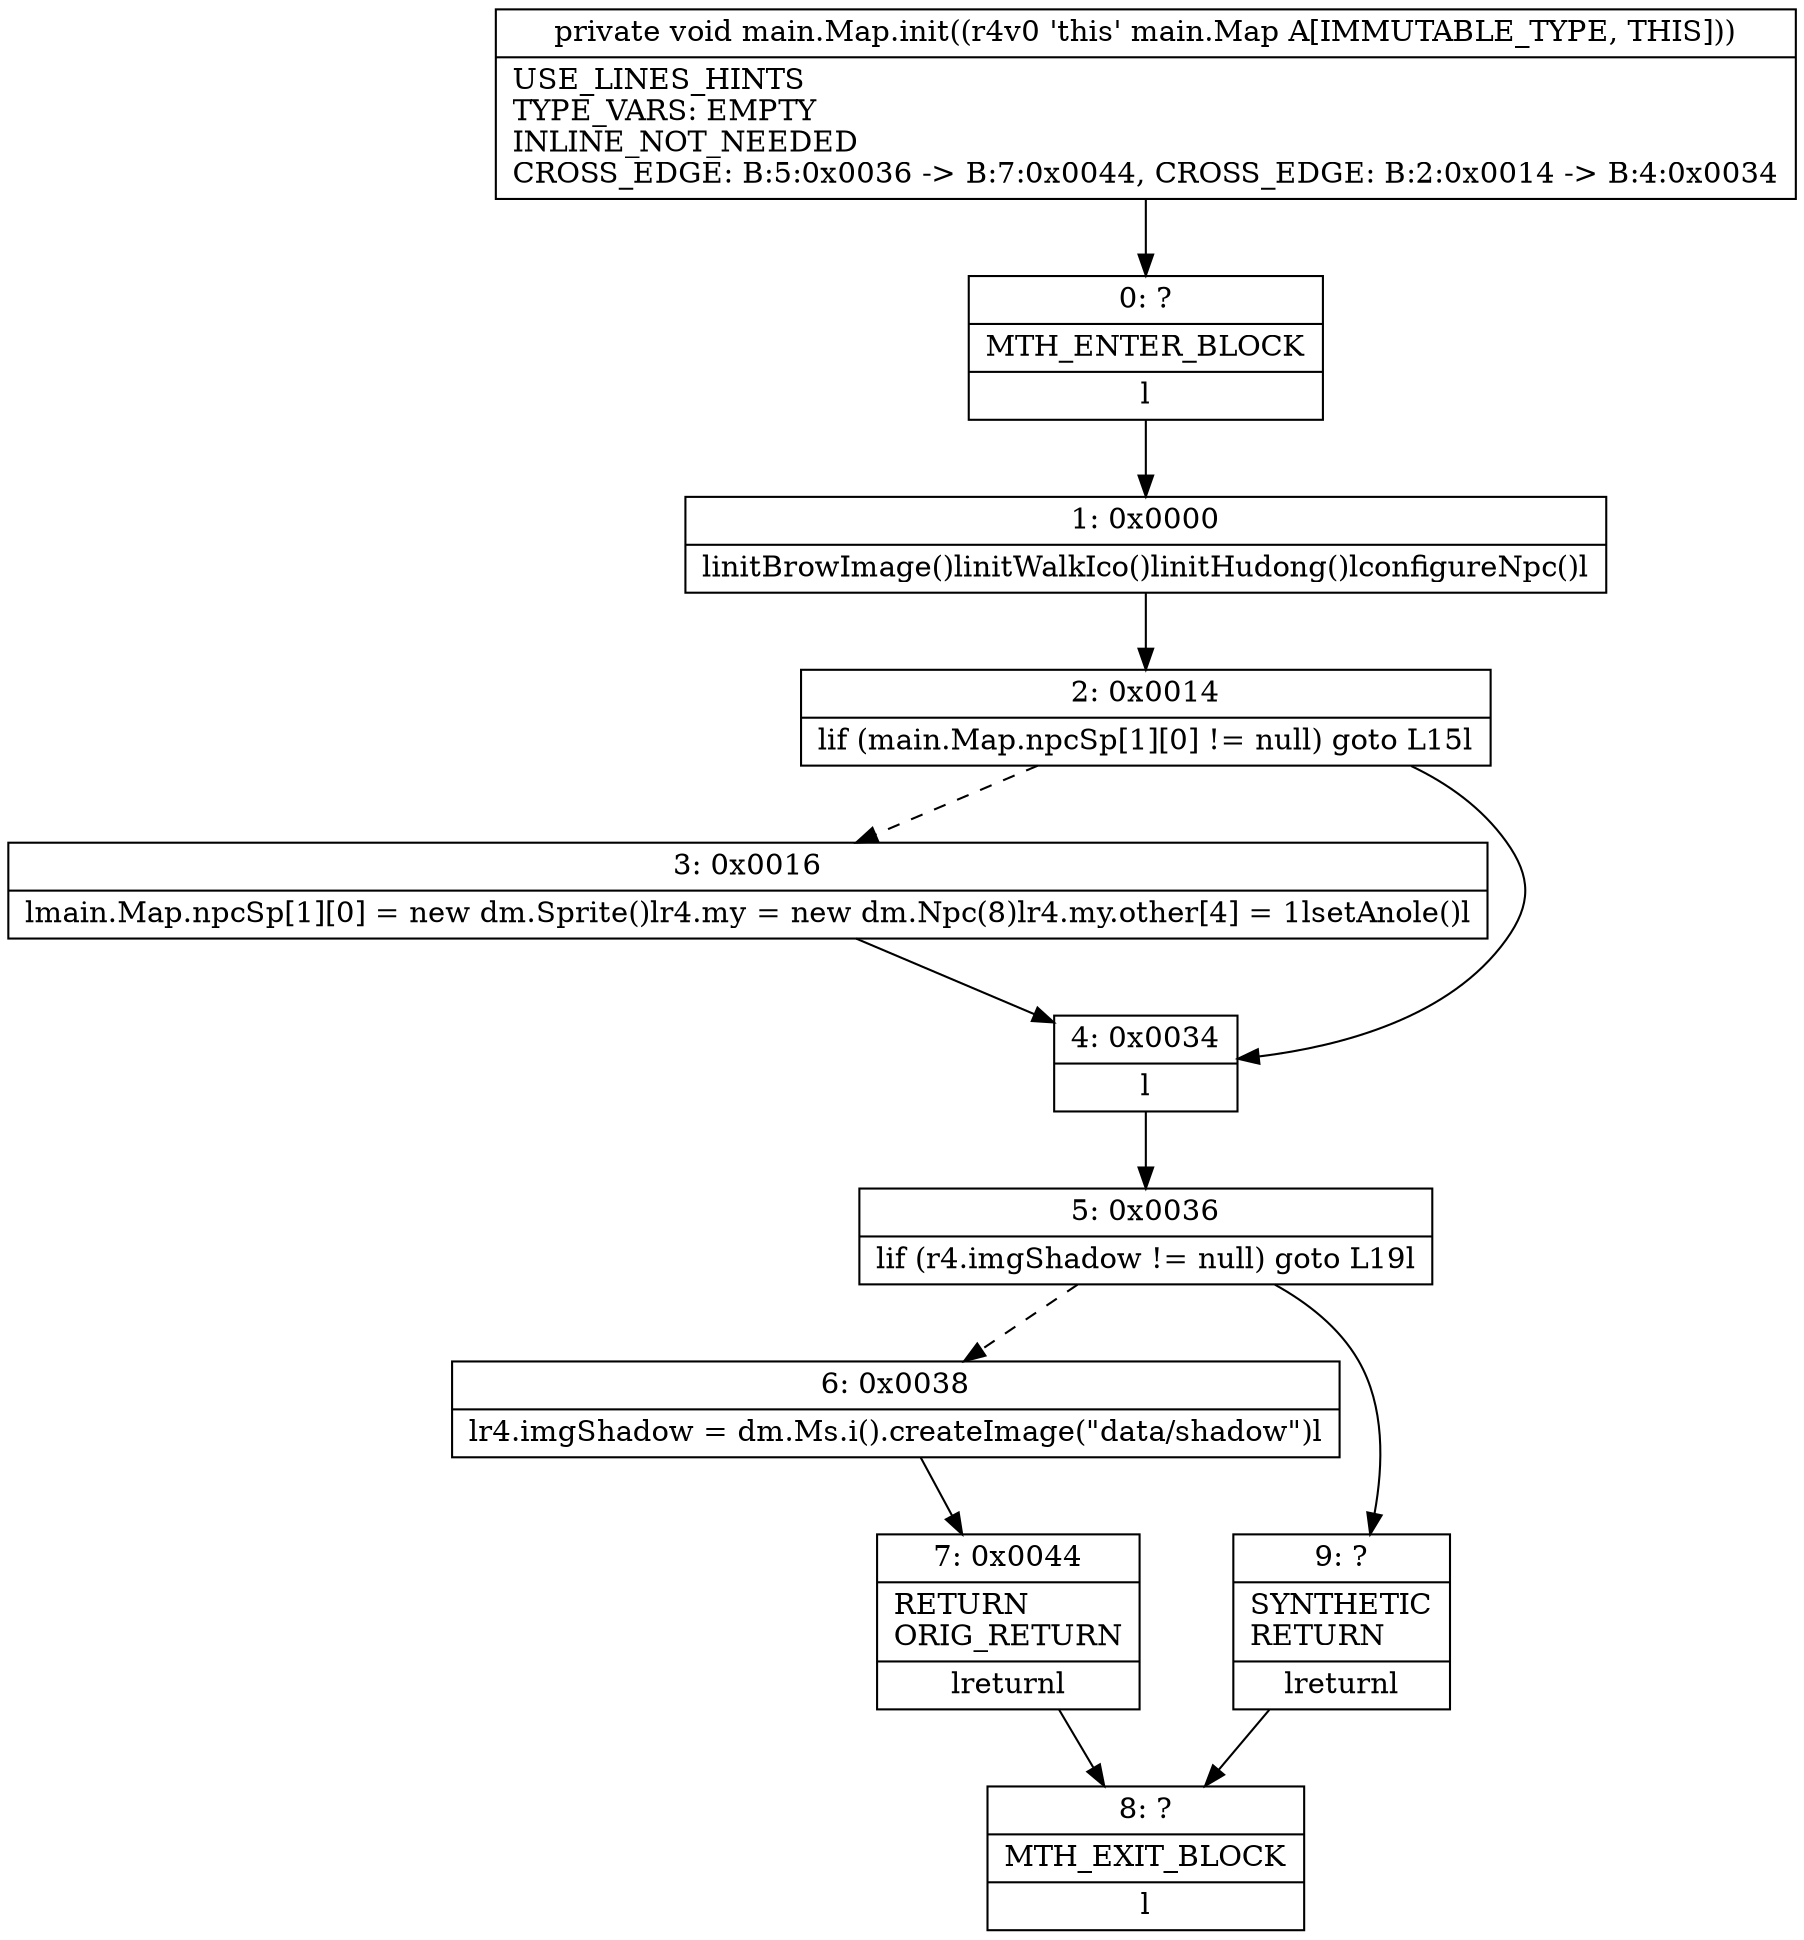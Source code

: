 digraph "CFG formain.Map.init()V" {
Node_0 [shape=record,label="{0\:\ ?|MTH_ENTER_BLOCK\l|l}"];
Node_1 [shape=record,label="{1\:\ 0x0000|linitBrowImage()linitWalkIco()linitHudong()lconfigureNpc()l}"];
Node_2 [shape=record,label="{2\:\ 0x0014|lif (main.Map.npcSp[1][0] != null) goto L15l}"];
Node_3 [shape=record,label="{3\:\ 0x0016|lmain.Map.npcSp[1][0] = new dm.Sprite()lr4.my = new dm.Npc(8)lr4.my.other[4] = 1lsetAnole()l}"];
Node_4 [shape=record,label="{4\:\ 0x0034|l}"];
Node_5 [shape=record,label="{5\:\ 0x0036|lif (r4.imgShadow != null) goto L19l}"];
Node_6 [shape=record,label="{6\:\ 0x0038|lr4.imgShadow = dm.Ms.i().createImage(\"data\/shadow\")l}"];
Node_7 [shape=record,label="{7\:\ 0x0044|RETURN\lORIG_RETURN\l|lreturnl}"];
Node_8 [shape=record,label="{8\:\ ?|MTH_EXIT_BLOCK\l|l}"];
Node_9 [shape=record,label="{9\:\ ?|SYNTHETIC\lRETURN\l|lreturnl}"];
MethodNode[shape=record,label="{private void main.Map.init((r4v0 'this' main.Map A[IMMUTABLE_TYPE, THIS]))  | USE_LINES_HINTS\lTYPE_VARS: EMPTY\lINLINE_NOT_NEEDED\lCROSS_EDGE: B:5:0x0036 \-\> B:7:0x0044, CROSS_EDGE: B:2:0x0014 \-\> B:4:0x0034\l}"];
MethodNode -> Node_0;
Node_0 -> Node_1;
Node_1 -> Node_2;
Node_2 -> Node_3[style=dashed];
Node_2 -> Node_4;
Node_3 -> Node_4;
Node_4 -> Node_5;
Node_5 -> Node_6[style=dashed];
Node_5 -> Node_9;
Node_6 -> Node_7;
Node_7 -> Node_8;
Node_9 -> Node_8;
}

